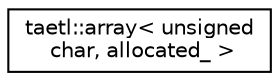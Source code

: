 digraph "Graphical Class Hierarchy"
{
  edge [fontname="Helvetica",fontsize="10",labelfontname="Helvetica",labelfontsize="10"];
  node [fontname="Helvetica",fontsize="10",shape=record];
  rankdir="LR";
  Node0 [label="taetl::array\< unsigned\l char, allocated_ \>",height=0.2,width=0.4,color="black", fillcolor="white", style="filled",URL="$classtaetl_1_1array.html"];
}
